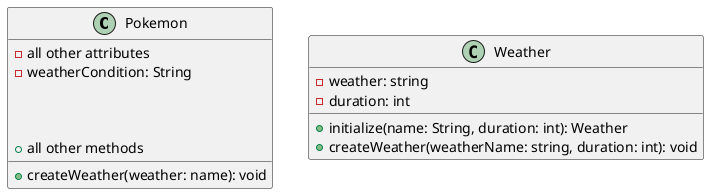 @startuml
'https://plantuml.com/class-diagram


class Pokemon{
   -all other attributes
   -weatherCondition: String



   +all other methods
   +createWeather(weather: name): void
}

class Weather{
    -weather: string
    -duration: int
    +initialize(name: String, duration: int): Weather
    +createWeather(weatherName: string, duration: int): void
}
@enduml